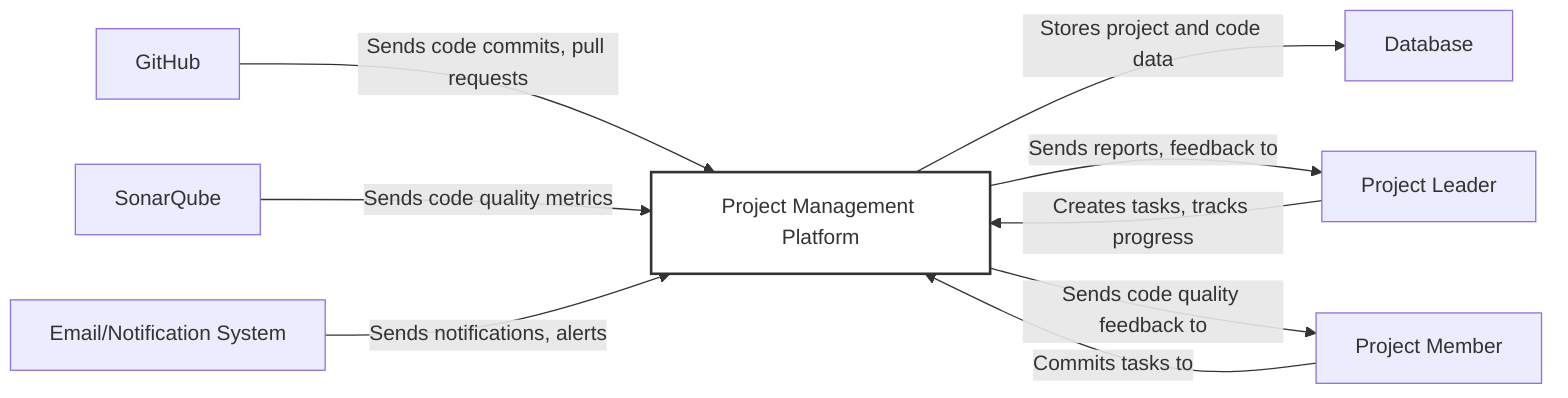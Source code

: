 graph LR
    %% Central System Node
    A[Project Management Platform]

    %% External Entities (Actors and Systems)
    B[Project Leader]
    C[Project Member]
    D[GitHub]
    F[SonarQube]
    H[Email/Notification System]
    I[Database]

    %% Data Flows
    B -->|Creates tasks, tracks progress| A
    C -->|Commits tasks to| A
    D -->|Sends code commits, pull requests| A
    F -->|Sends code quality metrics| A
    H -->|Sends notifications, alerts| A
    A -->|Stores project and code data| I
    A -->|Sends reports, feedback to| B
    A -->|Sends code quality feedback to| C

    %% Style the central node to look circular
    class A circleNode;

    %% Define the class for circle-like style
    classDef circleNode fill:#fff,stroke:#333,stroke-width:2px;